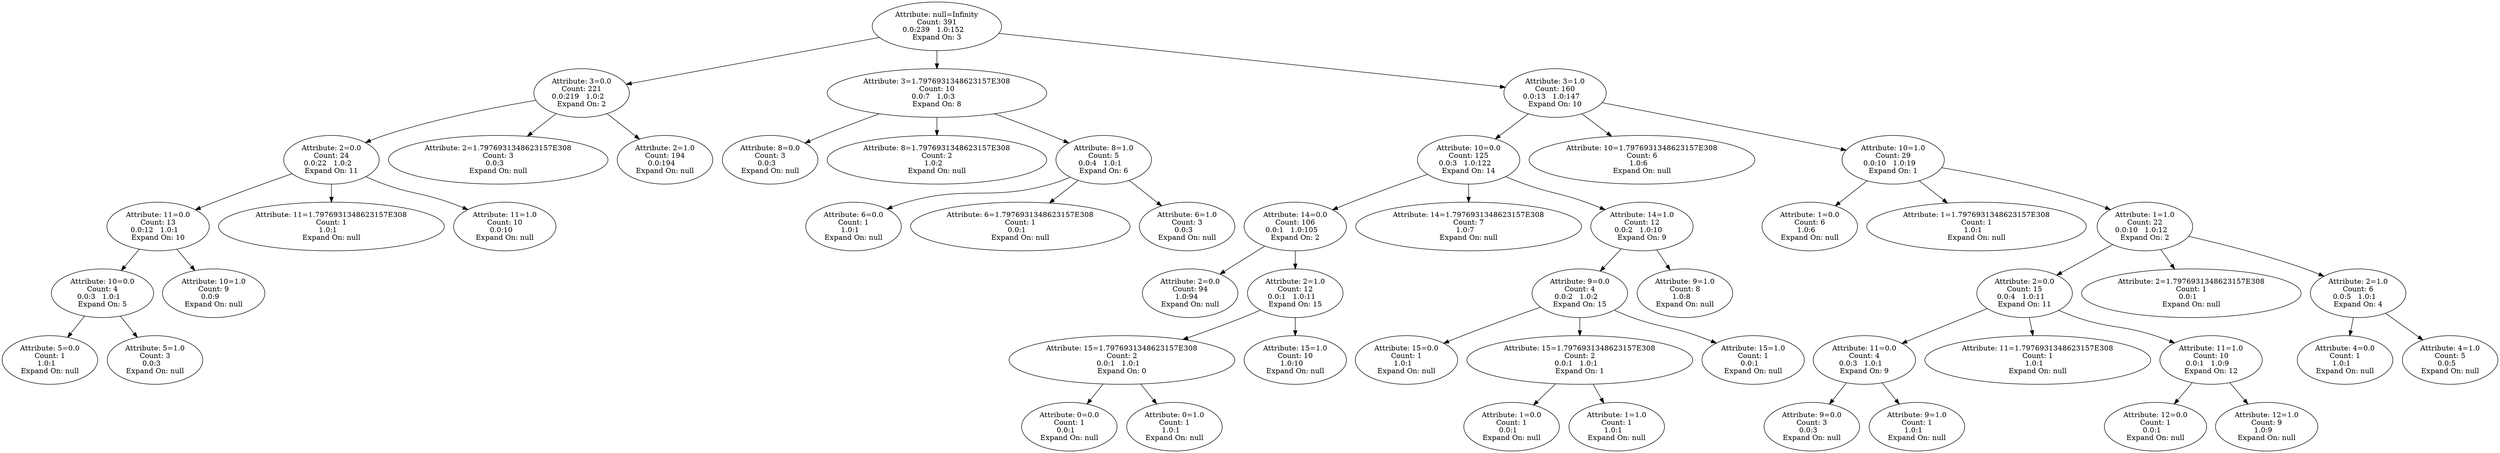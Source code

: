 digraph voting {
decisionDecisionNode99b5393[label="Attribute: null=Infinity
Count: 391
0.0:239   1.0:152   
Expand On: 3"];decisionDecisionNode99b5393 -> decisionDecisionNode348bdcd2;
decisionDecisionNode348bdcd2[label="Attribute: 3=0.0
Count: 221
0.0:219   1.0:2   
Expand On: 2"];decisionDecisionNode348bdcd2 -> decisionDecisionNode4a4e79f1;
decisionDecisionNode4a4e79f1[label="Attribute: 2=0.0
Count: 24
0.0:22   1.0:2   
Expand On: 11"];decisionDecisionNode4a4e79f1 -> decisionDecisionNode6627e353;
decisionDecisionNode6627e353[label="Attribute: 11=0.0
Count: 13
0.0:12   1.0:1   
Expand On: 10"];decisionDecisionNode6627e353 -> decisionDecisionNode44bd928a;
decisionDecisionNode44bd928a[label="Attribute: 10=0.0
Count: 4
0.0:3   1.0:1   
Expand On: 5"];decisionDecisionNode44bd928a -> decisionDecisionNode79dfc547;
decisionDecisionNode79dfc547[label="Attribute: 5=0.0
Count: 1
1.0:1   
Expand On: null"];decisionDecisionNode44bd928a -> decisionDecisionNode5210f6d3;
decisionDecisionNode5210f6d3[label="Attribute: 5=1.0
Count: 3
0.0:3   
Expand On: null"];decisionDecisionNode6627e353 -> decisionDecisionNode57bcc0bc;
decisionDecisionNode57bcc0bc[label="Attribute: 10=1.0
Count: 9
0.0:9   
Expand On: null"];decisionDecisionNode4a4e79f1 -> decisionDecisionNode2911a3a4;
decisionDecisionNode2911a3a4[label="Attribute: 11=1.7976931348623157E308
Count: 1
1.0:1   
Expand On: null"];decisionDecisionNode4a4e79f1 -> decisionDecisionNode450e790c;
decisionDecisionNode450e790c[label="Attribute: 11=1.0
Count: 10
0.0:10   
Expand On: null"];decisionDecisionNode348bdcd2 -> decisionDecisionNode392d263f;
decisionDecisionNode392d263f[label="Attribute: 2=1.7976931348623157E308
Count: 3
0.0:3   
Expand On: null"];decisionDecisionNode348bdcd2 -> decisionDecisionNode432a0f6c;
decisionDecisionNode432a0f6c[label="Attribute: 2=1.0
Count: 194
0.0:194   
Expand On: null"];decisionDecisionNode99b5393 -> decisionDecisionNode7e5a9de6;
decisionDecisionNode7e5a9de6[label="Attribute: 3=1.7976931348623157E308
Count: 10
0.0:7   1.0:3   
Expand On: 8"];decisionDecisionNode7e5a9de6 -> decisionDecisionNode6f34a7d8;
decisionDecisionNode6f34a7d8[label="Attribute: 8=0.0
Count: 3
0.0:3   
Expand On: null"];decisionDecisionNode7e5a9de6 -> decisionDecisionNode69f78ef1;
decisionDecisionNode69f78ef1[label="Attribute: 8=1.7976931348623157E308
Count: 2
1.0:2   
Expand On: null"];decisionDecisionNode7e5a9de6 -> decisionDecisionNode7bc9a690;
decisionDecisionNode7bc9a690[label="Attribute: 8=1.0
Count: 5
0.0:4   1.0:1   
Expand On: 6"];decisionDecisionNode7bc9a690 -> decisionDecisionNode73d6776d;
decisionDecisionNode73d6776d[label="Attribute: 6=0.0
Count: 1
1.0:1   
Expand On: null"];decisionDecisionNode7bc9a690 -> decisionDecisionNode53ad085;
decisionDecisionNode53ad085[label="Attribute: 6=1.7976931348623157E308
Count: 1
0.0:1   
Expand On: null"];decisionDecisionNode7bc9a690 -> decisionDecisionNode584fce71;
decisionDecisionNode584fce71[label="Attribute: 6=1.0
Count: 3
0.0:3   
Expand On: null"];decisionDecisionNode99b5393 -> decisionDecisionNode5f7a8a02;
decisionDecisionNode5f7a8a02[label="Attribute: 3=1.0
Count: 160
0.0:13   1.0:147   
Expand On: 10"];decisionDecisionNode5f7a8a02 -> decisionDecisionNode65faba46;
decisionDecisionNode65faba46[label="Attribute: 10=0.0
Count: 125
0.0:3   1.0:122   
Expand On: 14"];decisionDecisionNode65faba46 -> decisionDecisionNode2fdb7df8;
decisionDecisionNode2fdb7df8[label="Attribute: 14=0.0
Count: 106
0.0:1   1.0:105   
Expand On: 2"];decisionDecisionNode2fdb7df8 -> decisionDecisionNode732b3d53;
decisionDecisionNode732b3d53[label="Attribute: 2=0.0
Count: 94
1.0:94   
Expand On: null"];decisionDecisionNode2fdb7df8 -> decisionDecisionNode1bc74f37;
decisionDecisionNode1bc74f37[label="Attribute: 2=1.0
Count: 12
0.0:1   1.0:11   
Expand On: 15"];decisionDecisionNode1bc74f37 -> decisionDecisionNode3a21b220;
decisionDecisionNode3a21b220[label="Attribute: 15=1.7976931348623157E308
Count: 2
0.0:1   1.0:1   
Expand On: 0"];decisionDecisionNode3a21b220 -> decisionDecisionNode7a3570b0;
decisionDecisionNode7a3570b0[label="Attribute: 0=0.0
Count: 1
0.0:1   
Expand On: null"];decisionDecisionNode3a21b220 -> decisionDecisionNode4a79717e;
decisionDecisionNode4a79717e[label="Attribute: 0=1.0
Count: 1
1.0:1   
Expand On: null"];decisionDecisionNode1bc74f37 -> decisionDecisionNode6b0a2d64;
decisionDecisionNode6b0a2d64[label="Attribute: 15=1.0
Count: 10
1.0:10   
Expand On: null"];decisionDecisionNode65faba46 -> decisionDecisionNode692a3722;
decisionDecisionNode692a3722[label="Attribute: 14=1.7976931348623157E308
Count: 7
1.0:7   
Expand On: null"];decisionDecisionNode65faba46 -> decisionDecisionNode5289cf1e;
decisionDecisionNode5289cf1e[label="Attribute: 14=1.0
Count: 12
0.0:2   1.0:10   
Expand On: 9"];decisionDecisionNode5289cf1e -> decisionDecisionNode557ce4e7;
decisionDecisionNode557ce4e7[label="Attribute: 9=0.0
Count: 4
0.0:2   1.0:2   
Expand On: 15"];decisionDecisionNode557ce4e7 -> decisionDecisionNode7a982589;
decisionDecisionNode7a982589[label="Attribute: 15=0.0
Count: 1
1.0:1   
Expand On: null"];decisionDecisionNode557ce4e7 -> decisionDecisionNode1ac88440;
decisionDecisionNode1ac88440[label="Attribute: 15=1.7976931348623157E308
Count: 2
0.0:1   1.0:1   
Expand On: 1"];decisionDecisionNode1ac88440 -> decisionDecisionNode6262937c;
decisionDecisionNode6262937c[label="Attribute: 1=0.0
Count: 1
0.0:1   
Expand On: null"];decisionDecisionNode1ac88440 -> decisionDecisionNode35c0e45a;
decisionDecisionNode35c0e45a[label="Attribute: 1=1.0
Count: 1
1.0:1   
Expand On: null"];decisionDecisionNode557ce4e7 -> decisionDecisionNodeacfec48;
decisionDecisionNodeacfec48[label="Attribute: 15=1.0
Count: 1
0.0:1   
Expand On: null"];decisionDecisionNode5289cf1e -> decisionDecisionNode58a17083;
decisionDecisionNode58a17083[label="Attribute: 9=1.0
Count: 8
1.0:8   
Expand On: null"];decisionDecisionNode5f7a8a02 -> decisionDecisionNode4ee1d5ea;
decisionDecisionNode4ee1d5ea[label="Attribute: 10=1.7976931348623157E308
Count: 6
1.0:6   
Expand On: null"];decisionDecisionNode5f7a8a02 -> decisionDecisionNode4ca31e1b;
decisionDecisionNode4ca31e1b[label="Attribute: 10=1.0
Count: 29
0.0:10   1.0:19   
Expand On: 1"];decisionDecisionNode4ca31e1b -> decisionDecisionNode690da5eb;
decisionDecisionNode690da5eb[label="Attribute: 1=0.0
Count: 6
1.0:6   
Expand On: null"];decisionDecisionNode4ca31e1b -> decisionDecisionNode7f081d2e;
decisionDecisionNode7f081d2e[label="Attribute: 1=1.7976931348623157E308
Count: 1
1.0:1   
Expand On: null"];decisionDecisionNode4ca31e1b -> decisionDecisionNode6db3f829;
decisionDecisionNode6db3f829[label="Attribute: 1=1.0
Count: 22
0.0:10   1.0:12   
Expand On: 2"];decisionDecisionNode6db3f829 -> decisionDecisionNode42698403;
decisionDecisionNode42698403[label="Attribute: 2=0.0
Count: 15
0.0:4   1.0:11   
Expand On: 11"];decisionDecisionNode42698403 -> decisionDecisionNode1d5a0305;
decisionDecisionNode1d5a0305[label="Attribute: 11=0.0
Count: 4
0.0:3   1.0:1   
Expand On: 9"];decisionDecisionNode1d5a0305 -> decisionDecisionNode7c4c51;
decisionDecisionNode7c4c51[label="Attribute: 9=0.0
Count: 3
0.0:3   
Expand On: null"];decisionDecisionNode1d5a0305 -> decisionDecisionNode60765a16;
decisionDecisionNode60765a16[label="Attribute: 9=1.0
Count: 1
1.0:1   
Expand On: null"];decisionDecisionNode42698403 -> decisionDecisionNode7a148bd3;
decisionDecisionNode7a148bd3[label="Attribute: 11=1.7976931348623157E308
Count: 1
1.0:1   
Expand On: null"];decisionDecisionNode42698403 -> decisionDecisionNode5ae80842;
decisionDecisionNode5ae80842[label="Attribute: 11=1.0
Count: 10
0.0:1   1.0:9   
Expand On: 12"];decisionDecisionNode5ae80842 -> decisionDecisionNode377653ae;
decisionDecisionNode377653ae[label="Attribute: 12=0.0
Count: 1
0.0:1   
Expand On: null"];decisionDecisionNode5ae80842 -> decisionDecisionNode396fe0f4;
decisionDecisionNode396fe0f4[label="Attribute: 12=1.0
Count: 9
1.0:9   
Expand On: null"];decisionDecisionNode6db3f829 -> decisionDecisionNode6019d0a1;
decisionDecisionNode6019d0a1[label="Attribute: 2=1.7976931348623157E308
Count: 1
0.0:1   
Expand On: null"];decisionDecisionNode6db3f829 -> decisionDecisionNode3ed02b51;
decisionDecisionNode3ed02b51[label="Attribute: 2=1.0
Count: 6
0.0:5   1.0:1   
Expand On: 4"];decisionDecisionNode3ed02b51 -> decisionDecisionNode54cbf30e;
decisionDecisionNode54cbf30e[label="Attribute: 4=0.0
Count: 1
1.0:1   
Expand On: null"];decisionDecisionNode3ed02b51 -> decisionDecisionNode19c247a0;
decisionDecisionNode19c247a0[label="Attribute: 4=1.0
Count: 5
0.0:5   
Expand On: null"];
}